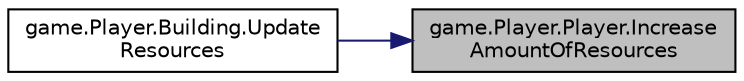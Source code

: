 digraph "game.Player.Player.IncreaseAmountOfResources"
{
 // LATEX_PDF_SIZE
  edge [fontname="Helvetica",fontsize="10",labelfontname="Helvetica",labelfontsize="10"];
  node [fontname="Helvetica",fontsize="10",shape=record];
  rankdir="RL";
  Node1 [label="game.Player.Player.Increase\lAmountOfResources",height=0.2,width=0.4,color="black", fillcolor="grey75", style="filled", fontcolor="black",tooltip="Метод увеличивающий кол-во ресурса."];
  Node1 -> Node2 [dir="back",color="midnightblue",fontsize="10",style="solid",fontname="Helvetica"];
  Node2 [label="game.Player.Building.Update\lResources",height=0.2,width=0.4,color="black", fillcolor="white", style="filled",URL="$a00116.html#aaeebbb9fe21dea89f39493bd43dcb7b5",tooltip="Обновляет ресурсы игрока"];
}
